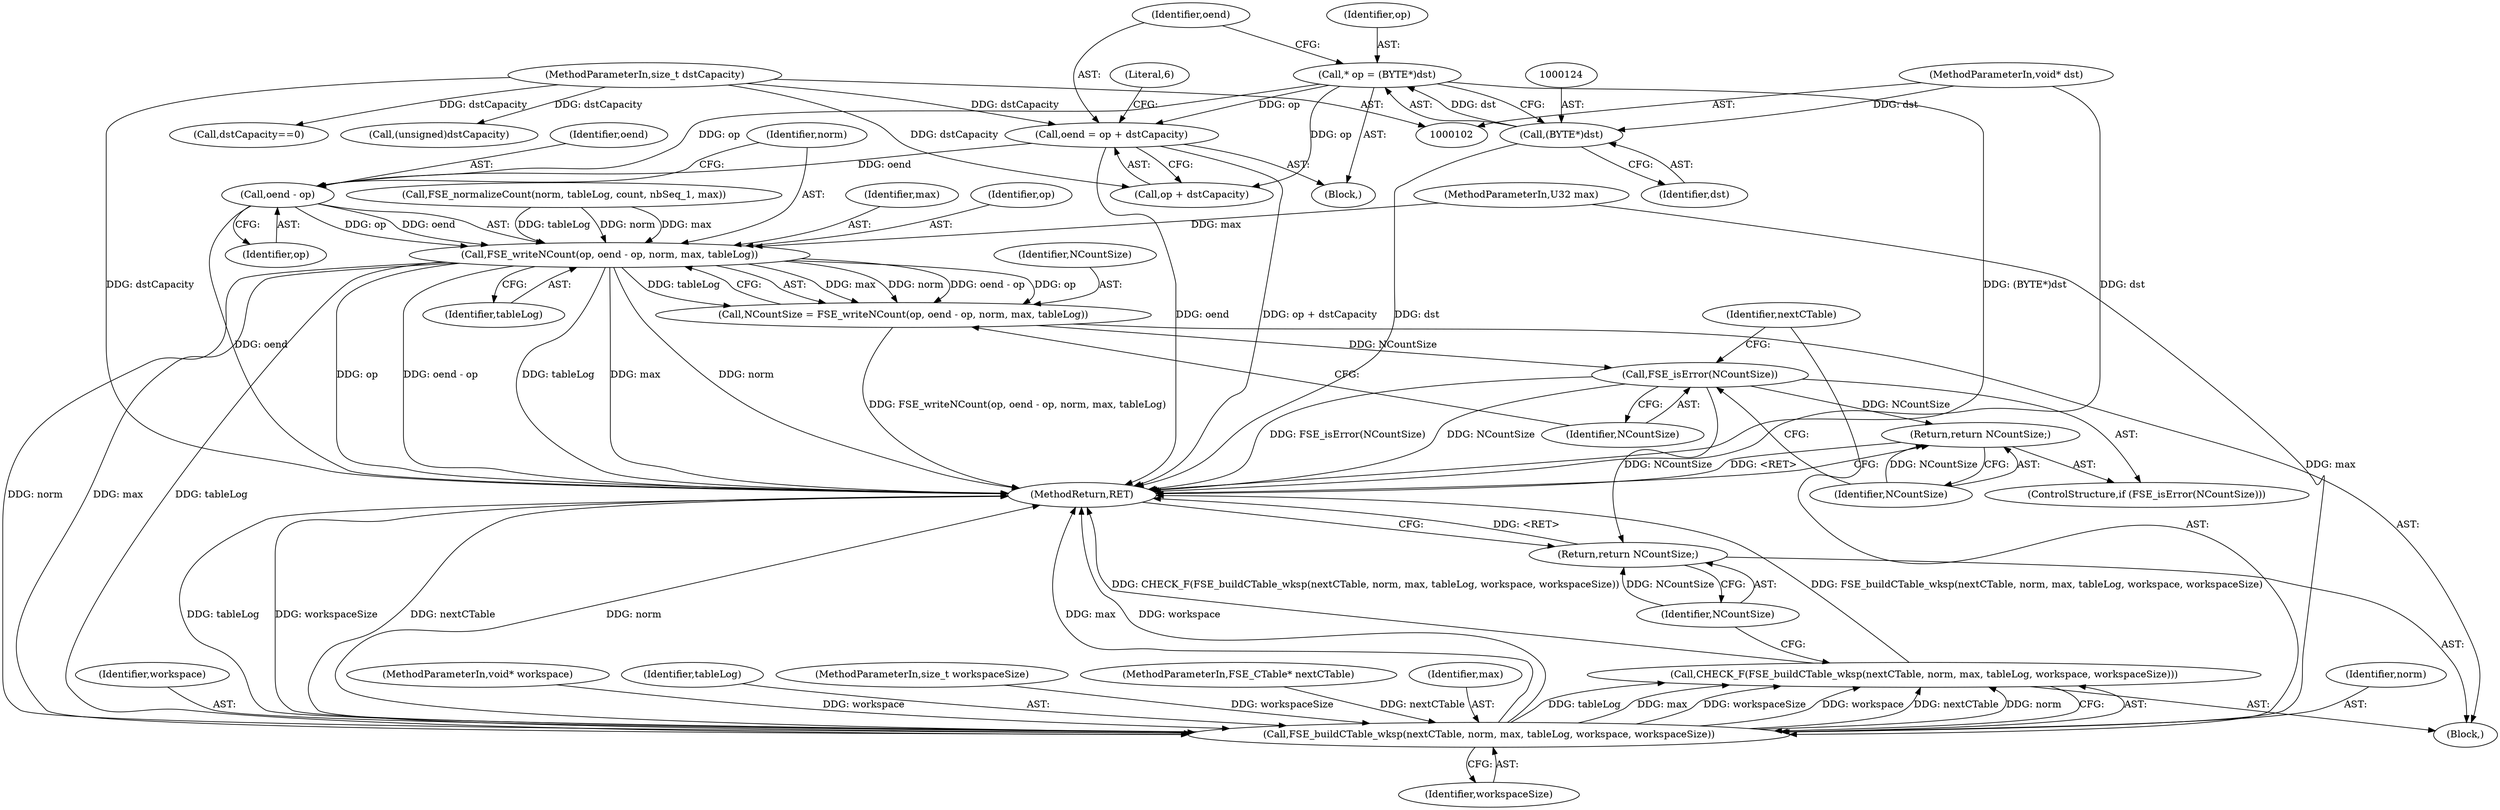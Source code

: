 digraph "0_zstd_3e5cdf1b6a85843e991d7d10f6a2567c15580da0@integer" {
"1000126" [label="(Call,oend = op + dstCapacity)"];
"1000121" [label="(Call,* op = (BYTE*)dst)"];
"1000123" [label="(Call,(BYTE*)dst)"];
"1000103" [label="(MethodParameterIn,void* dst)"];
"1000104" [label="(MethodParameterIn,size_t dstCapacity)"];
"1000232" [label="(Call,oend - op)"];
"1000230" [label="(Call,FSE_writeNCount(op, oend - op, norm, max, tableLog))"];
"1000228" [label="(Call,NCountSize = FSE_writeNCount(op, oend - op, norm, max, tableLog))"];
"1000239" [label="(Call,FSE_isError(NCountSize))"];
"1000241" [label="(Return,return NCountSize;)"];
"1000251" [label="(Return,return NCountSize;)"];
"1000244" [label="(Call,FSE_buildCTable_wksp(nextCTable, norm, max, tableLog, workspace, workspaceSize))"];
"1000243" [label="(Call,CHECK_F(FSE_buildCTable_wksp(nextCTable, norm, max, tableLog, workspace, workspaceSize)))"];
"1000128" [label="(Call,op + dstCapacity)"];
"1000220" [label="(Call,FSE_normalizeCount(norm, tableLog, count, nbSeq_1, max))"];
"1000260" [label="(MethodReturn,RET)"];
"1000148" [label="(Call,dstCapacity==0)"];
"1000228" [label="(Call,NCountSize = FSE_writeNCount(op, oend - op, norm, max, tableLog))"];
"1000246" [label="(Identifier,norm)"];
"1000234" [label="(Identifier,op)"];
"1000245" [label="(Identifier,nextCTable)"];
"1000119" [label="(Block,)"];
"1000229" [label="(Identifier,NCountSize)"];
"1000249" [label="(Identifier,workspace)"];
"1000109" [label="(MethodParameterIn,U32 max)"];
"1000117" [label="(MethodParameterIn,void* workspace)"];
"1000122" [label="(Identifier,op)"];
"1000236" [label="(Identifier,max)"];
"1000226" [label="(Block,)"];
"1000233" [label="(Identifier,oend)"];
"1000237" [label="(Identifier,tableLog)"];
"1000241" [label="(Return,return NCountSize;)"];
"1000239" [label="(Call,FSE_isError(NCountSize))"];
"1000252" [label="(Identifier,NCountSize)"];
"1000235" [label="(Identifier,norm)"];
"1000240" [label="(Identifier,NCountSize)"];
"1000244" [label="(Call,FSE_buildCTable_wksp(nextCTable, norm, max, tableLog, workspace, workspaceSize))"];
"1000125" [label="(Identifier,dst)"];
"1000104" [label="(MethodParameterIn,size_t dstCapacity)"];
"1000243" [label="(Call,CHECK_F(FSE_buildCTable_wksp(nextCTable, norm, max, tableLog, workspace, workspaceSize)))"];
"1000242" [label="(Identifier,NCountSize)"];
"1000250" [label="(Identifier,workspaceSize)"];
"1000248" [label="(Identifier,tableLog)"];
"1000232" [label="(Call,oend - op)"];
"1000238" [label="(ControlStructure,if (FSE_isError(NCountSize)))"];
"1000127" [label="(Identifier,oend)"];
"1000132" [label="(Literal,6)"];
"1000118" [label="(MethodParameterIn,size_t workspaceSize)"];
"1000231" [label="(Identifier,op)"];
"1000121" [label="(Call,* op = (BYTE*)dst)"];
"1000230" [label="(Call,FSE_writeNCount(op, oend - op, norm, max, tableLog))"];
"1000105" [label="(MethodParameterIn,FSE_CTable* nextCTable)"];
"1000247" [label="(Identifier,max)"];
"1000123" [label="(Call,(BYTE*)dst)"];
"1000103" [label="(MethodParameterIn,void* dst)"];
"1000126" [label="(Call,oend = op + dstCapacity)"];
"1000134" [label="(Call,(unsigned)dstCapacity)"];
"1000251" [label="(Return,return NCountSize;)"];
"1000126" -> "1000119"  [label="AST: "];
"1000126" -> "1000128"  [label="CFG: "];
"1000127" -> "1000126"  [label="AST: "];
"1000128" -> "1000126"  [label="AST: "];
"1000132" -> "1000126"  [label="CFG: "];
"1000126" -> "1000260"  [label="DDG: oend"];
"1000126" -> "1000260"  [label="DDG: op + dstCapacity"];
"1000121" -> "1000126"  [label="DDG: op"];
"1000104" -> "1000126"  [label="DDG: dstCapacity"];
"1000126" -> "1000232"  [label="DDG: oend"];
"1000121" -> "1000119"  [label="AST: "];
"1000121" -> "1000123"  [label="CFG: "];
"1000122" -> "1000121"  [label="AST: "];
"1000123" -> "1000121"  [label="AST: "];
"1000127" -> "1000121"  [label="CFG: "];
"1000121" -> "1000260"  [label="DDG: (BYTE*)dst"];
"1000123" -> "1000121"  [label="DDG: dst"];
"1000121" -> "1000128"  [label="DDG: op"];
"1000121" -> "1000232"  [label="DDG: op"];
"1000123" -> "1000125"  [label="CFG: "];
"1000124" -> "1000123"  [label="AST: "];
"1000125" -> "1000123"  [label="AST: "];
"1000123" -> "1000260"  [label="DDG: dst"];
"1000103" -> "1000123"  [label="DDG: dst"];
"1000103" -> "1000102"  [label="AST: "];
"1000103" -> "1000260"  [label="DDG: dst"];
"1000104" -> "1000102"  [label="AST: "];
"1000104" -> "1000260"  [label="DDG: dstCapacity"];
"1000104" -> "1000128"  [label="DDG: dstCapacity"];
"1000104" -> "1000134"  [label="DDG: dstCapacity"];
"1000104" -> "1000148"  [label="DDG: dstCapacity"];
"1000232" -> "1000230"  [label="AST: "];
"1000232" -> "1000234"  [label="CFG: "];
"1000233" -> "1000232"  [label="AST: "];
"1000234" -> "1000232"  [label="AST: "];
"1000235" -> "1000232"  [label="CFG: "];
"1000232" -> "1000260"  [label="DDG: oend"];
"1000232" -> "1000230"  [label="DDG: op"];
"1000232" -> "1000230"  [label="DDG: oend"];
"1000230" -> "1000228"  [label="AST: "];
"1000230" -> "1000237"  [label="CFG: "];
"1000231" -> "1000230"  [label="AST: "];
"1000235" -> "1000230"  [label="AST: "];
"1000236" -> "1000230"  [label="AST: "];
"1000237" -> "1000230"  [label="AST: "];
"1000228" -> "1000230"  [label="CFG: "];
"1000230" -> "1000260"  [label="DDG: oend - op"];
"1000230" -> "1000260"  [label="DDG: tableLog"];
"1000230" -> "1000260"  [label="DDG: max"];
"1000230" -> "1000260"  [label="DDG: norm"];
"1000230" -> "1000260"  [label="DDG: op"];
"1000230" -> "1000228"  [label="DDG: max"];
"1000230" -> "1000228"  [label="DDG: norm"];
"1000230" -> "1000228"  [label="DDG: oend - op"];
"1000230" -> "1000228"  [label="DDG: op"];
"1000230" -> "1000228"  [label="DDG: tableLog"];
"1000220" -> "1000230"  [label="DDG: norm"];
"1000220" -> "1000230"  [label="DDG: max"];
"1000220" -> "1000230"  [label="DDG: tableLog"];
"1000109" -> "1000230"  [label="DDG: max"];
"1000230" -> "1000244"  [label="DDG: norm"];
"1000230" -> "1000244"  [label="DDG: max"];
"1000230" -> "1000244"  [label="DDG: tableLog"];
"1000228" -> "1000226"  [label="AST: "];
"1000229" -> "1000228"  [label="AST: "];
"1000240" -> "1000228"  [label="CFG: "];
"1000228" -> "1000260"  [label="DDG: FSE_writeNCount(op, oend - op, norm, max, tableLog)"];
"1000228" -> "1000239"  [label="DDG: NCountSize"];
"1000239" -> "1000238"  [label="AST: "];
"1000239" -> "1000240"  [label="CFG: "];
"1000240" -> "1000239"  [label="AST: "];
"1000242" -> "1000239"  [label="CFG: "];
"1000245" -> "1000239"  [label="CFG: "];
"1000239" -> "1000260"  [label="DDG: FSE_isError(NCountSize)"];
"1000239" -> "1000260"  [label="DDG: NCountSize"];
"1000239" -> "1000241"  [label="DDG: NCountSize"];
"1000239" -> "1000251"  [label="DDG: NCountSize"];
"1000241" -> "1000238"  [label="AST: "];
"1000241" -> "1000242"  [label="CFG: "];
"1000242" -> "1000241"  [label="AST: "];
"1000260" -> "1000241"  [label="CFG: "];
"1000241" -> "1000260"  [label="DDG: <RET>"];
"1000242" -> "1000241"  [label="DDG: NCountSize"];
"1000251" -> "1000226"  [label="AST: "];
"1000251" -> "1000252"  [label="CFG: "];
"1000252" -> "1000251"  [label="AST: "];
"1000260" -> "1000251"  [label="CFG: "];
"1000251" -> "1000260"  [label="DDG: <RET>"];
"1000252" -> "1000251"  [label="DDG: NCountSize"];
"1000244" -> "1000243"  [label="AST: "];
"1000244" -> "1000250"  [label="CFG: "];
"1000245" -> "1000244"  [label="AST: "];
"1000246" -> "1000244"  [label="AST: "];
"1000247" -> "1000244"  [label="AST: "];
"1000248" -> "1000244"  [label="AST: "];
"1000249" -> "1000244"  [label="AST: "];
"1000250" -> "1000244"  [label="AST: "];
"1000243" -> "1000244"  [label="CFG: "];
"1000244" -> "1000260"  [label="DDG: tableLog"];
"1000244" -> "1000260"  [label="DDG: workspaceSize"];
"1000244" -> "1000260"  [label="DDG: nextCTable"];
"1000244" -> "1000260"  [label="DDG: norm"];
"1000244" -> "1000260"  [label="DDG: max"];
"1000244" -> "1000260"  [label="DDG: workspace"];
"1000244" -> "1000243"  [label="DDG: tableLog"];
"1000244" -> "1000243"  [label="DDG: max"];
"1000244" -> "1000243"  [label="DDG: workspaceSize"];
"1000244" -> "1000243"  [label="DDG: workspace"];
"1000244" -> "1000243"  [label="DDG: nextCTable"];
"1000244" -> "1000243"  [label="DDG: norm"];
"1000105" -> "1000244"  [label="DDG: nextCTable"];
"1000109" -> "1000244"  [label="DDG: max"];
"1000117" -> "1000244"  [label="DDG: workspace"];
"1000118" -> "1000244"  [label="DDG: workspaceSize"];
"1000243" -> "1000226"  [label="AST: "];
"1000252" -> "1000243"  [label="CFG: "];
"1000243" -> "1000260"  [label="DDG: FSE_buildCTable_wksp(nextCTable, norm, max, tableLog, workspace, workspaceSize)"];
"1000243" -> "1000260"  [label="DDG: CHECK_F(FSE_buildCTable_wksp(nextCTable, norm, max, tableLog, workspace, workspaceSize))"];
}
